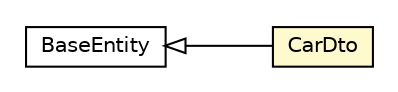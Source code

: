 #!/usr/local/bin/dot
#
# Class diagram 
# Generated by UMLGraph version R5_6-24-gf6e263 (http://www.umlgraph.org/)
#

digraph G {
	edge [fontname="Helvetica",fontsize=10,labelfontname="Helvetica",labelfontsize=10];
	node [fontname="Helvetica",fontsize=10,shape=plaintext];
	nodesep=0.25;
	ranksep=0.5;
	rankdir=LR;
	// com.gwtplatform.carstore.shared.dto.BaseEntity
	c109835 [label=<<table title="com.gwtplatform.carstore.shared.dto.BaseEntity" border="0" cellborder="1" cellspacing="0" cellpadding="2" port="p" href="./BaseEntity.html">
		<tr><td><table border="0" cellspacing="0" cellpadding="1">
<tr><td align="center" balign="center"> BaseEntity </td></tr>
		</table></td></tr>
		</table>>, URL="./BaseEntity.html", fontname="Helvetica", fontcolor="black", fontsize=10.0];
	// com.gwtplatform.carstore.shared.dto.CarDto
	c109839 [label=<<table title="com.gwtplatform.carstore.shared.dto.CarDto" border="0" cellborder="1" cellspacing="0" cellpadding="2" port="p" bgcolor="lemonChiffon" href="./CarDto.html">
		<tr><td><table border="0" cellspacing="0" cellpadding="1">
<tr><td align="center" balign="center"> CarDto </td></tr>
		</table></td></tr>
		</table>>, URL="./CarDto.html", fontname="Helvetica", fontcolor="black", fontsize=10.0];
	//com.gwtplatform.carstore.shared.dto.CarDto extends com.gwtplatform.carstore.shared.dto.BaseEntity
	c109835:p -> c109839:p [dir=back,arrowtail=empty];
}

